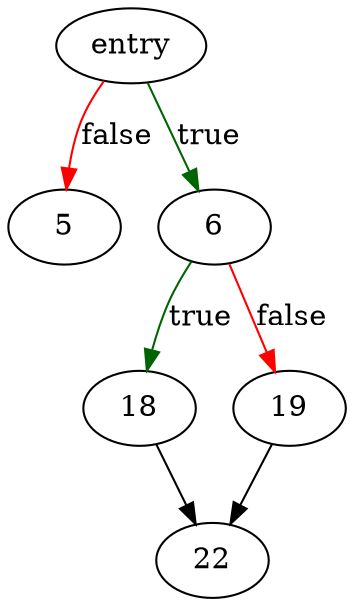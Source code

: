 digraph "i_ring_pop" {
	// Node definitions.
	1 [label=entry];
	5;
	6;
	18;
	19;
	22;

	// Edge definitions.
	1 -> 5 [
		color=red
		label=false
	];
	1 -> 6 [
		color=darkgreen
		label=true
	];
	6 -> 18 [
		color=darkgreen
		label=true
	];
	6 -> 19 [
		color=red
		label=false
	];
	18 -> 22;
	19 -> 22;
}